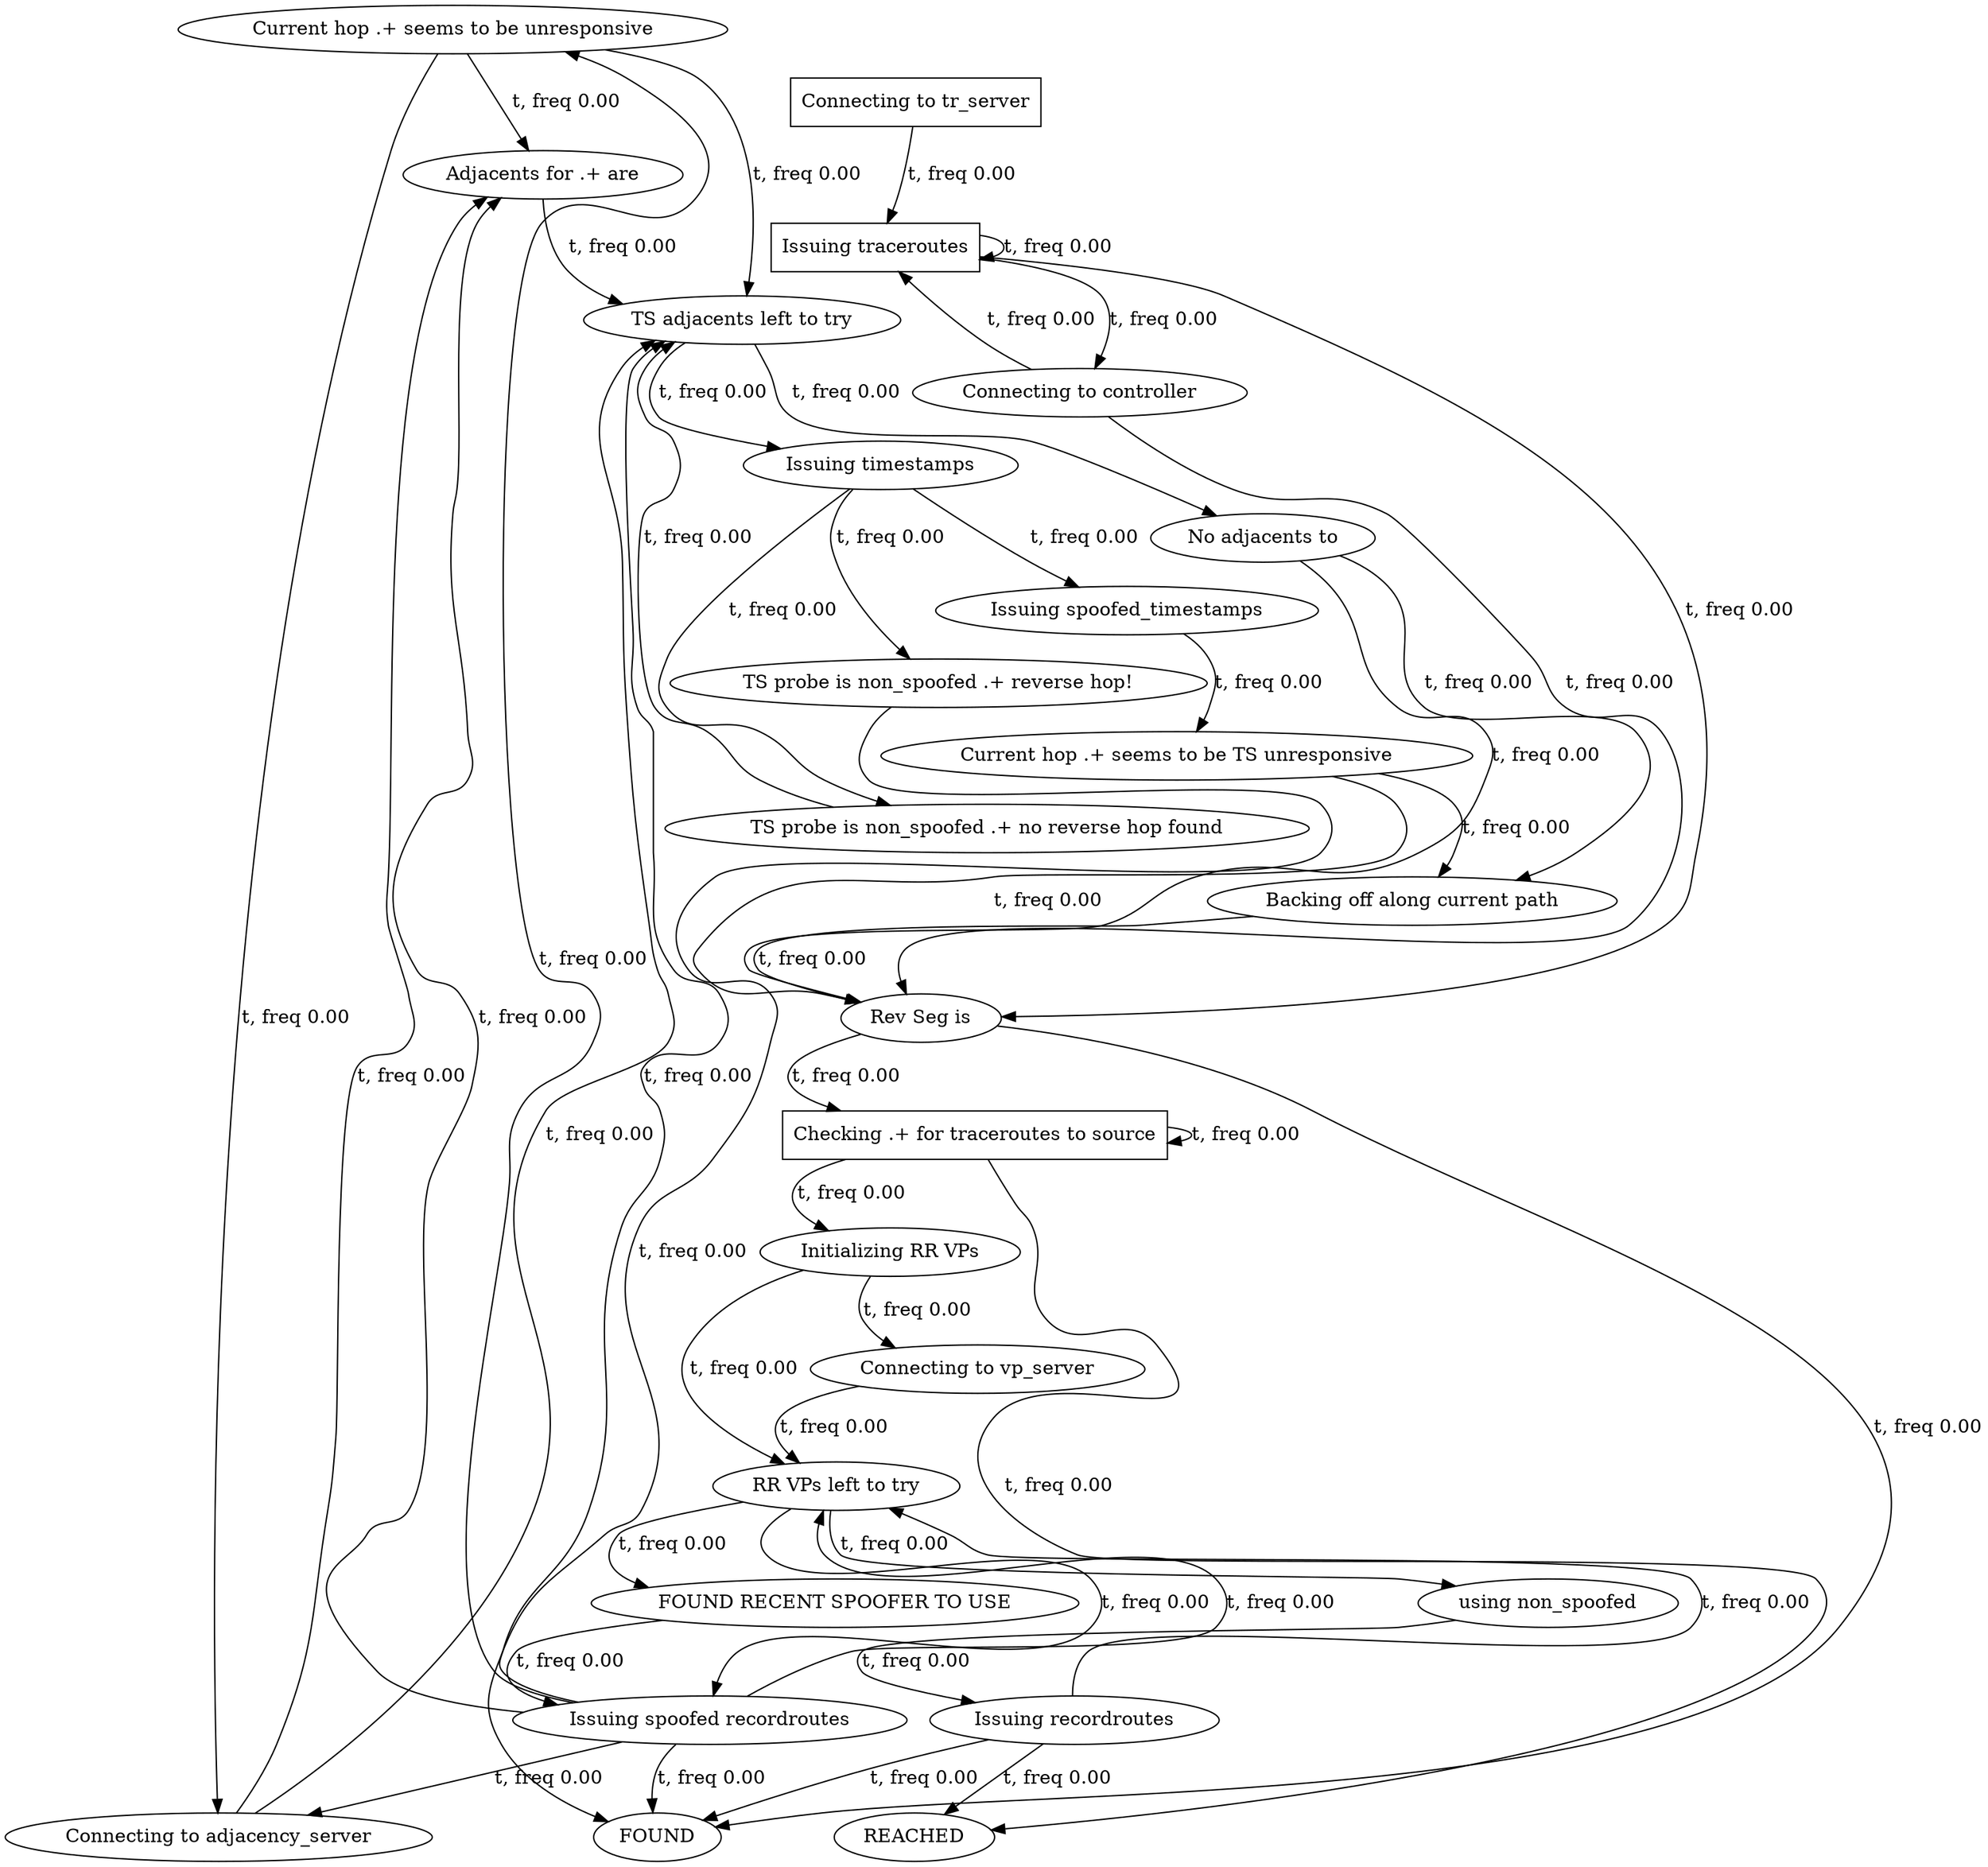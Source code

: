 digraph {
  24598445 [label="Current hop .+ seems to be unresponsive"];
24598445->13369310 [label="t, freq 0.00", weight=0.0];
24598445->14133705 [label="t, freq 0.00", weight=0.0];
24598445->21383661 [label="t, freq 0.00", weight=0.0];
  15441677 [label="RR VPs left to try"];
15441677->11648642 [label="t, freq 0.00", weight=0.0];
15441677->33267635 [label="t, freq 0.00", weight=0.0];
15441677->19856638 [label="t, freq 0.00", weight=0.0];
  548439 [label="Initializing RR VPs"];
548439->24699199 [label="t, freq 0.00", weight=0.0];
548439->15441677 [label="t, freq 0.00", weight=0.0];
  23699909 [label="REACHED"];
  31703750 [label="Rev Seg is"];
31703750->22176987 [label="t, freq 0.00", weight=0.0];
31703750->17567655 [label="t, freq 0.00", weight=0.0];
  6000268 [label="Issuing traceroutes",shape=box];
6000268->31703750 [label="t, freq 0.00", weight=0.0];
6000268->6000268 [label="t, freq 0.00", weight=0.0];
6000268->1923341 [label="t, freq 0.00", weight=0.0];
  33267635 [label="Issuing spoofed recordroutes"];
33267635->17567655 [label="t, freq 0.00", weight=0.0];
33267635->24598445 [label="t, freq 0.00", weight=0.0];
33267635->15441677 [label="t, freq 0.00", weight=0.0];
33267635->14133705 [label="t, freq 0.00", weight=0.0];
33267635->13369310 [label="t, freq 0.00", weight=0.0];
33267635->21383661 [label="t, freq 0.00", weight=0.0];
  22176987 [label="Checking .+ for traceroutes to source",shape=box];
22176987->22176987 [label="t, freq 0.00", weight=0.0];
22176987->23699909 [label="t, freq 0.00", weight=0.0];
22176987->548439 [label="t, freq 0.00", weight=0.0];
  2982062 [label="TS probe is non_spoofed .+ reverse hop!"];
2982062->17567655 [label="t, freq 0.00", weight=0.0];
  12684953 [label="Connecting to tr_server",shape=box];
12684953->6000268 [label="t, freq 0.00", weight=0.0];
  11648642 [label="using non_spoofed"];
11648642->18300977 [label="t, freq 0.00", weight=0.0];
  2517828 [label="Current hop .+ seems to be TS unresponsive"];
2517828->31703750 [label="t, freq 0.00", weight=0.0];
2517828->22764575 [label="t, freq 0.00", weight=0.0];
  24699199 [label="Connecting to vp_server"];
24699199->15441677 [label="t, freq 0.00", weight=0.0];
  27227813 [label="Issuing spoofed_timestamps"];
27227813->2517828 [label="t, freq 0.00", weight=0.0];
  18300977 [label="Issuing recordroutes"];
18300977->15441677 [label="t, freq 0.00", weight=0.0];
18300977->17567655 [label="t, freq 0.00", weight=0.0];
18300977->23699909 [label="t, freq 0.00", weight=0.0];
  1923341 [label="Connecting to controller"];
1923341->31703750 [label="t, freq 0.00", weight=0.0];
1923341->6000268 [label="t, freq 0.00", weight=0.0];
  17528157 [label="TS probe is non_spoofed .+ no reverse hop found"];
17528157->21383661 [label="t, freq 0.00", weight=0.0];
  22764575 [label="Backing off along current path"];
22764575->31703750 [label="t, freq 0.00", weight=0.0];
  9625090 [label="No adjacents to"];
9625090->31703750 [label="t, freq 0.00", weight=0.0];
9625090->22764575 [label="t, freq 0.00", weight=0.0];
  23690516 [label="Issuing timestamps"];
23690516->27227813 [label="t, freq 0.00", weight=0.0];
23690516->2982062 [label="t, freq 0.00", weight=0.0];
23690516->17528157 [label="t, freq 0.00", weight=0.0];
  14133705 [label="Connecting to adjacency_server"];
14133705->21383661 [label="t, freq 0.00", weight=0.0];
14133705->13369310 [label="t, freq 0.00", weight=0.0];
  13369310 [label="Adjacents for .+ are"];
13369310->21383661 [label="t, freq 0.00", weight=0.0];
  17567655 [label="FOUND"];
  19856638 [label="FOUND RECENT SPOOFER TO USE"];
19856638->33267635 [label="t, freq 0.00", weight=0.0];
  21383661 [label="TS adjacents left to try"];
21383661->23690516 [label="t, freq 0.00", weight=0.0];
21383661->9625090 [label="t, freq 0.00", weight=0.0];
} // digraph
